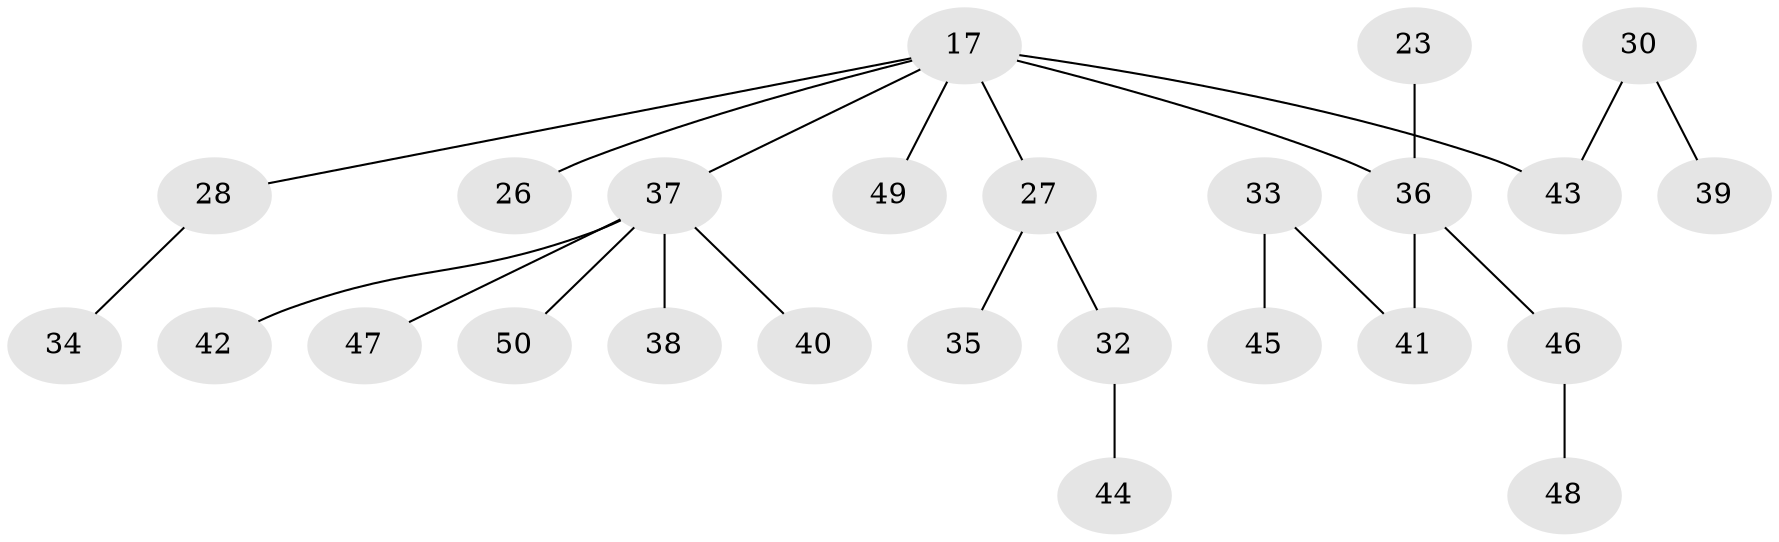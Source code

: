 // original degree distribution, {5: 0.04, 2: 0.32, 4: 0.08, 3: 0.14, 1: 0.42}
// Generated by graph-tools (version 1.1) at 2025/41/03/09/25 04:41:12]
// undirected, 25 vertices, 24 edges
graph export_dot {
graph [start="1"]
  node [color=gray90,style=filled];
  17 [super="+1+2+6+5"];
  23;
  26;
  27 [super="+12+24+25"];
  28 [super="+18"];
  30;
  32 [super="+21+31"];
  33 [super="+22"];
  34;
  35;
  36 [super="+10+11"];
  37 [super="+15"];
  38;
  39;
  40;
  41 [super="+13"];
  42;
  43 [super="+29"];
  44;
  45;
  46;
  47;
  48;
  49 [super="+9"];
  50;
  17 -- 26;
  17 -- 27;
  17 -- 36 [weight=2];
  17 -- 37;
  17 -- 43;
  17 -- 49;
  17 -- 28;
  23 -- 36;
  27 -- 35;
  27 -- 32;
  28 -- 34;
  30 -- 39;
  30 -- 43;
  32 -- 44;
  33 -- 45;
  33 -- 41;
  36 -- 46;
  36 -- 41;
  37 -- 40;
  37 -- 50;
  37 -- 38;
  37 -- 42;
  37 -- 47;
  46 -- 48;
}
